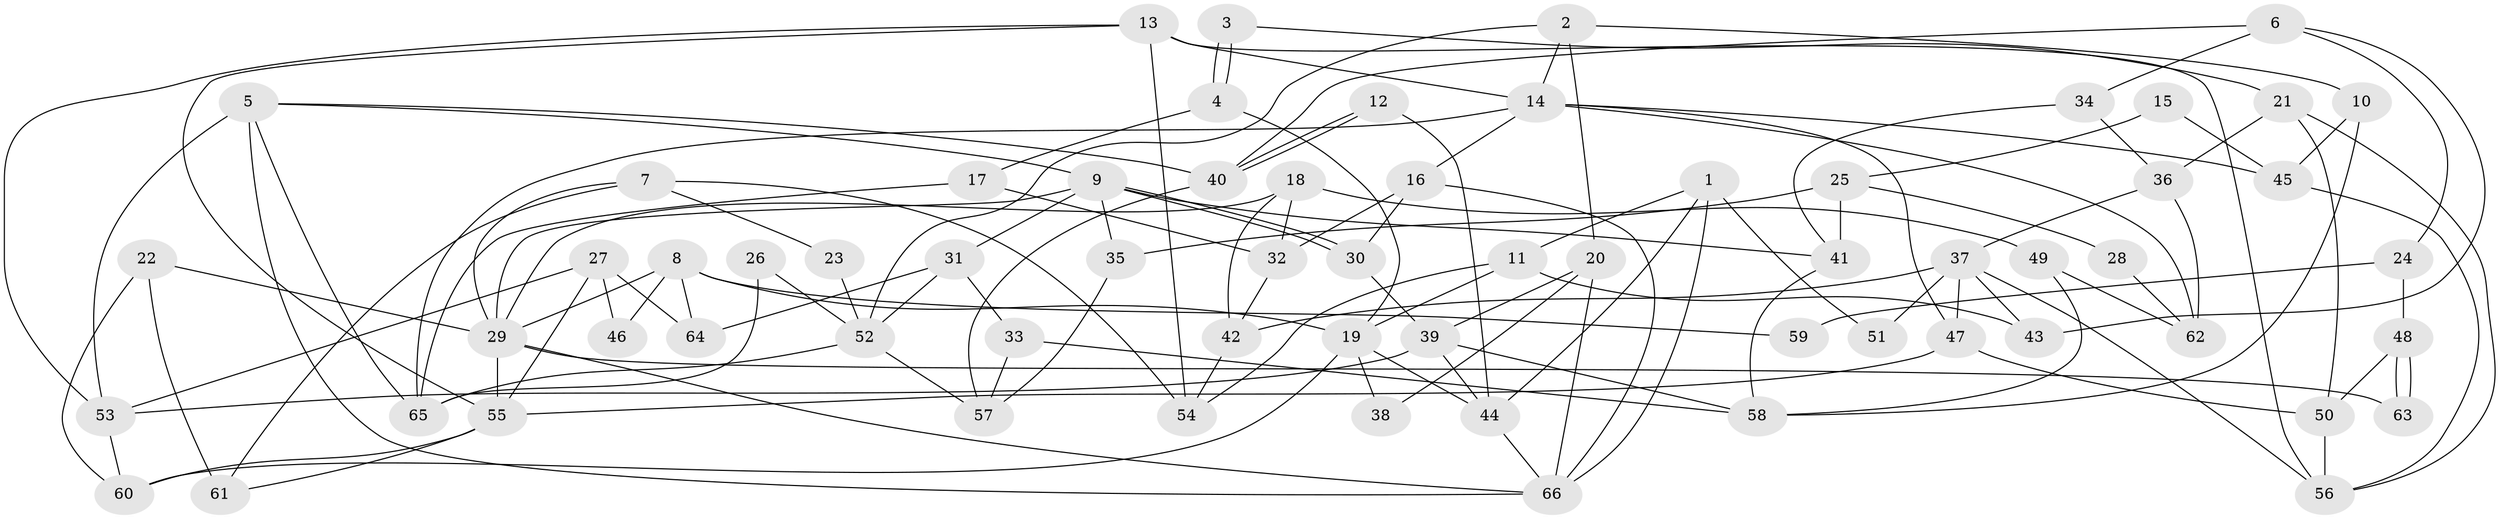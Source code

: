 // Generated by graph-tools (version 1.1) at 2025/50/03/09/25 03:50:08]
// undirected, 66 vertices, 132 edges
graph export_dot {
graph [start="1"]
  node [color=gray90,style=filled];
  1;
  2;
  3;
  4;
  5;
  6;
  7;
  8;
  9;
  10;
  11;
  12;
  13;
  14;
  15;
  16;
  17;
  18;
  19;
  20;
  21;
  22;
  23;
  24;
  25;
  26;
  27;
  28;
  29;
  30;
  31;
  32;
  33;
  34;
  35;
  36;
  37;
  38;
  39;
  40;
  41;
  42;
  43;
  44;
  45;
  46;
  47;
  48;
  49;
  50;
  51;
  52;
  53;
  54;
  55;
  56;
  57;
  58;
  59;
  60;
  61;
  62;
  63;
  64;
  65;
  66;
  1 -- 44;
  1 -- 66;
  1 -- 11;
  1 -- 51;
  2 -- 14;
  2 -- 20;
  2 -- 10;
  2 -- 52;
  3 -- 21;
  3 -- 4;
  3 -- 4;
  4 -- 19;
  4 -- 17;
  5 -- 9;
  5 -- 53;
  5 -- 40;
  5 -- 65;
  5 -- 66;
  6 -- 40;
  6 -- 34;
  6 -- 24;
  6 -- 43;
  7 -- 29;
  7 -- 54;
  7 -- 23;
  7 -- 61;
  8 -- 29;
  8 -- 19;
  8 -- 46;
  8 -- 59;
  8 -- 64;
  9 -- 30;
  9 -- 30;
  9 -- 29;
  9 -- 31;
  9 -- 35;
  9 -- 41;
  10 -- 58;
  10 -- 45;
  11 -- 43;
  11 -- 19;
  11 -- 54;
  12 -- 44;
  12 -- 40;
  12 -- 40;
  13 -- 14;
  13 -- 55;
  13 -- 53;
  13 -- 54;
  13 -- 56;
  14 -- 65;
  14 -- 45;
  14 -- 16;
  14 -- 47;
  14 -- 62;
  15 -- 25;
  15 -- 45;
  16 -- 66;
  16 -- 30;
  16 -- 32;
  17 -- 32;
  17 -- 65;
  18 -- 32;
  18 -- 42;
  18 -- 29;
  18 -- 49;
  19 -- 44;
  19 -- 38;
  19 -- 60;
  20 -- 39;
  20 -- 66;
  20 -- 38;
  21 -- 56;
  21 -- 50;
  21 -- 36;
  22 -- 61;
  22 -- 60;
  22 -- 29;
  23 -- 52;
  24 -- 48;
  24 -- 59;
  25 -- 35;
  25 -- 41;
  25 -- 28;
  26 -- 65;
  26 -- 52;
  27 -- 64;
  27 -- 55;
  27 -- 46;
  27 -- 53;
  28 -- 62;
  29 -- 55;
  29 -- 63;
  29 -- 66;
  30 -- 39;
  31 -- 52;
  31 -- 33;
  31 -- 64;
  32 -- 42;
  33 -- 57;
  33 -- 58;
  34 -- 41;
  34 -- 36;
  35 -- 57;
  36 -- 62;
  36 -- 37;
  37 -- 47;
  37 -- 42;
  37 -- 43;
  37 -- 51;
  37 -- 56;
  39 -- 53;
  39 -- 44;
  39 -- 58;
  40 -- 57;
  41 -- 58;
  42 -- 54;
  44 -- 66;
  45 -- 56;
  47 -- 55;
  47 -- 50;
  48 -- 50;
  48 -- 63;
  48 -- 63;
  49 -- 58;
  49 -- 62;
  50 -- 56;
  52 -- 65;
  52 -- 57;
  53 -- 60;
  55 -- 60;
  55 -- 61;
}
